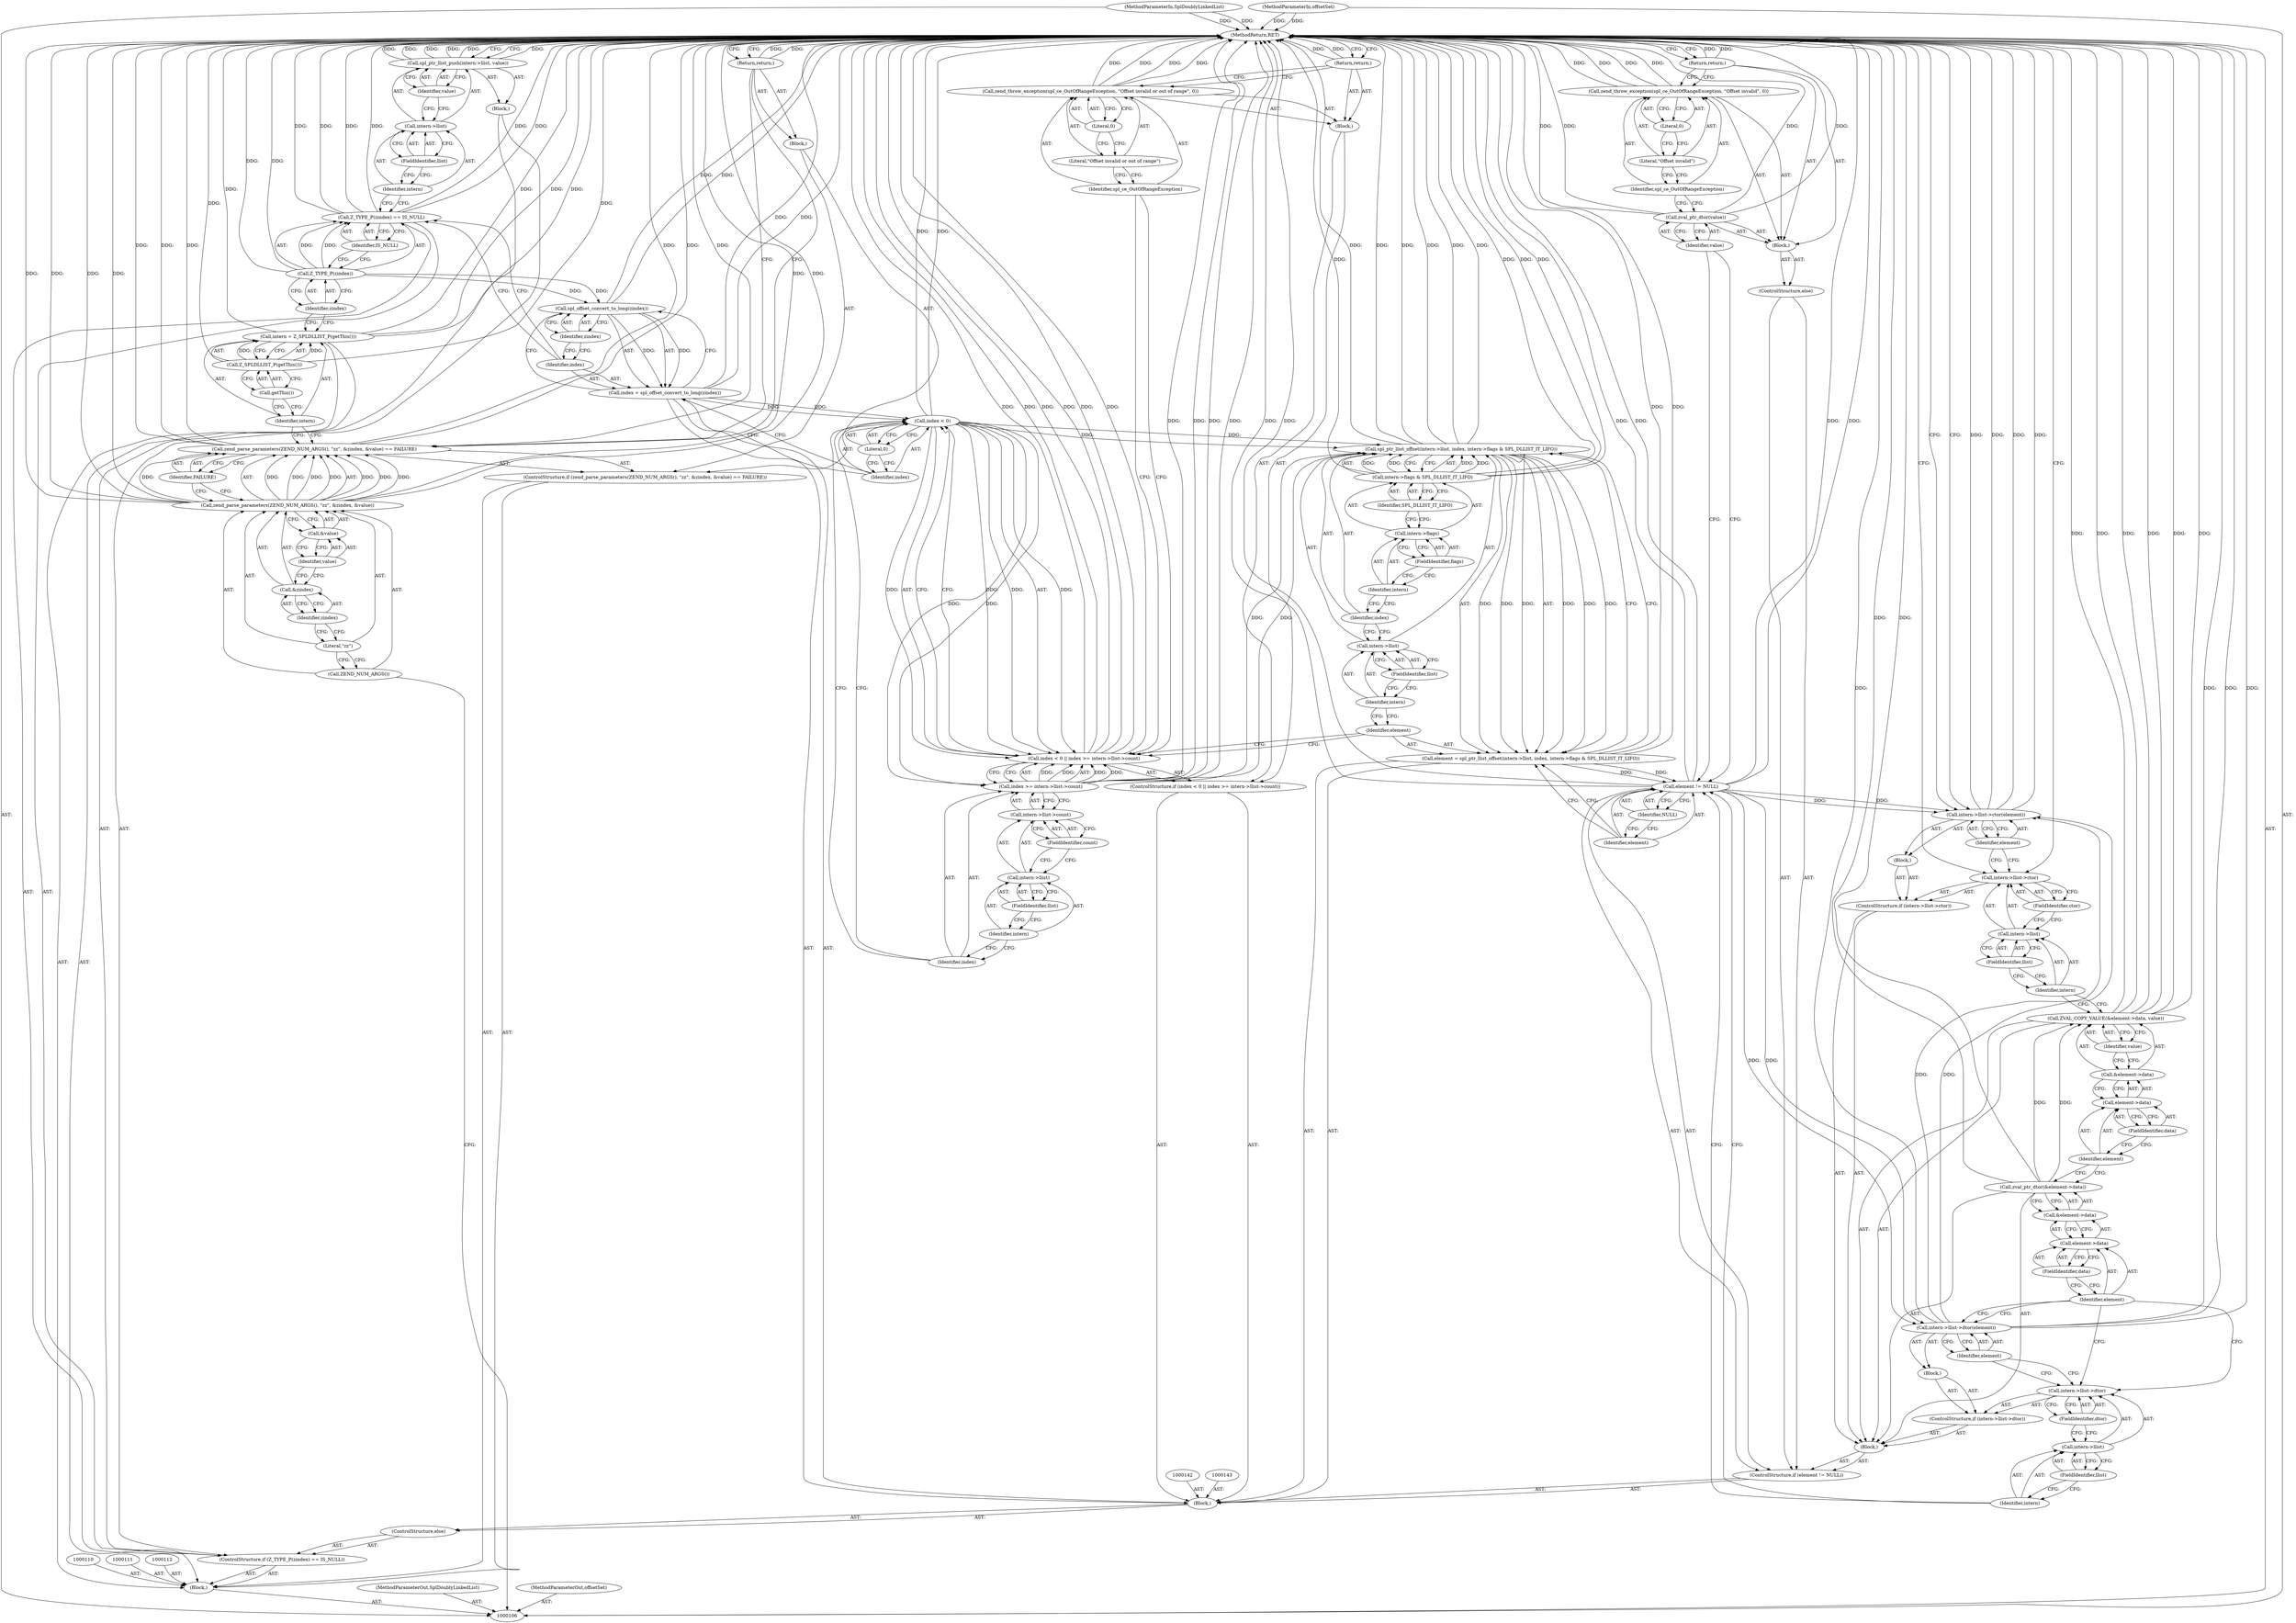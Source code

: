 digraph "0_php-src_28a6ed9f9a36b9c517e4a8a429baf4dd382fc5d5?w=1" {
"1000221" [label="(MethodReturn,RET)"];
"1000107" [label="(MethodParameterIn,SplDoublyLinkedList)"];
"1000336" [label="(MethodParameterOut,SplDoublyLinkedList)"];
"1000108" [label="(MethodParameterIn,offsetSet)"];
"1000337" [label="(MethodParameterOut,offsetSet)"];
"1000125" [label="(Call,intern = Z_SPLDLLIST_P(getThis()))"];
"1000126" [label="(Identifier,intern)"];
"1000127" [label="(Call,Z_SPLDLLIST_P(getThis()))"];
"1000128" [label="(Call,getThis())"];
"1000129" [label="(ControlStructure,if (Z_TYPE_P(zindex) == IS_NULL))"];
"1000132" [label="(Identifier,zindex)"];
"1000133" [label="(Identifier,IS_NULL)"];
"1000134" [label="(Block,)"];
"1000130" [label="(Call,Z_TYPE_P(zindex) == IS_NULL)"];
"1000131" [label="(Call,Z_TYPE_P(zindex))"];
"1000135" [label="(Call,spl_ptr_llist_push(intern->llist, value))"];
"1000136" [label="(Call,intern->llist)"];
"1000137" [label="(Identifier,intern)"];
"1000138" [label="(FieldIdentifier,llist)"];
"1000139" [label="(Identifier,value)"];
"1000140" [label="(ControlStructure,else)"];
"1000141" [label="(Block,)"];
"1000109" [label="(Block,)"];
"1000146" [label="(Call,spl_offset_convert_to_long(zindex))"];
"1000144" [label="(Call,index = spl_offset_convert_to_long(zindex))"];
"1000145" [label="(Identifier,index)"];
"1000147" [label="(Identifier,zindex)"];
"1000152" [label="(Literal,0)"];
"1000153" [label="(Call,index >= intern->llist->count)"];
"1000154" [label="(Identifier,index)"];
"1000155" [label="(Call,intern->llist->count)"];
"1000156" [label="(Call,intern->llist)"];
"1000157" [label="(Identifier,intern)"];
"1000148" [label="(ControlStructure,if (index < 0 || index >= intern->llist->count))"];
"1000158" [label="(FieldIdentifier,llist)"];
"1000159" [label="(FieldIdentifier,count)"];
"1000160" [label="(Block,)"];
"1000149" [label="(Call,index < 0 || index >= intern->llist->count)"];
"1000150" [label="(Call,index < 0)"];
"1000151" [label="(Identifier,index)"];
"1000162" [label="(Identifier,spl_ce_OutOfRangeException)"];
"1000161" [label="(Call,zend_throw_exception(spl_ce_OutOfRangeException, \"Offset invalid or out of range\", 0))"];
"1000163" [label="(Literal,\"Offset invalid or out of range\")"];
"1000164" [label="(Literal,0)"];
"1000165" [label="(Return,return;)"];
"1000168" [label="(Call,spl_ptr_llist_offset(intern->llist, index, intern->flags & SPL_DLLIST_IT_LIFO))"];
"1000166" [label="(Call,element = spl_ptr_llist_offset(intern->llist, index, intern->flags & SPL_DLLIST_IT_LIFO))"];
"1000167" [label="(Identifier,element)"];
"1000169" [label="(Call,intern->llist)"];
"1000170" [label="(Identifier,intern)"];
"1000171" [label="(FieldIdentifier,llist)"];
"1000172" [label="(Identifier,index)"];
"1000173" [label="(Call,intern->flags & SPL_DLLIST_IT_LIFO)"];
"1000174" [label="(Call,intern->flags)"];
"1000175" [label="(Identifier,intern)"];
"1000176" [label="(FieldIdentifier,flags)"];
"1000177" [label="(Identifier,SPL_DLLIST_IT_LIFO)"];
"1000181" [label="(Identifier,NULL)"];
"1000178" [label="(ControlStructure,if (element != NULL))"];
"1000182" [label="(Block,)"];
"1000179" [label="(Call,element != NULL)"];
"1000180" [label="(Identifier,element)"];
"1000187" [label="(FieldIdentifier,llist)"];
"1000188" [label="(FieldIdentifier,dtor)"];
"1000189" [label="(Block,)"];
"1000183" [label="(ControlStructure,if (intern->llist->dtor))"];
"1000184" [label="(Call,intern->llist->dtor)"];
"1000185" [label="(Call,intern->llist)"];
"1000186" [label="(Identifier,intern)"];
"1000191" [label="(Identifier,element)"];
"1000190" [label="(Call,intern->llist->dtor(element))"];
"1000193" [label="(Call,&element->data)"];
"1000194" [label="(Call,element->data)"];
"1000195" [label="(Identifier,element)"];
"1000196" [label="(FieldIdentifier,data)"];
"1000192" [label="(Call,zval_ptr_dtor(&element->data))"];
"1000198" [label="(Call,&element->data)"];
"1000199" [label="(Call,element->data)"];
"1000200" [label="(Identifier,element)"];
"1000201" [label="(FieldIdentifier,data)"];
"1000197" [label="(Call,ZVAL_COPY_VALUE(&element->data, value))"];
"1000202" [label="(Identifier,value)"];
"1000207" [label="(FieldIdentifier,llist)"];
"1000208" [label="(FieldIdentifier,ctor)"];
"1000209" [label="(Block,)"];
"1000203" [label="(ControlStructure,if (intern->llist->ctor))"];
"1000204" [label="(Call,intern->llist->ctor)"];
"1000205" [label="(Call,intern->llist)"];
"1000206" [label="(Identifier,intern)"];
"1000211" [label="(Identifier,element)"];
"1000210" [label="(Call,intern->llist->ctor(element))"];
"1000212" [label="(ControlStructure,else)"];
"1000213" [label="(Block,)"];
"1000215" [label="(Identifier,value)"];
"1000214" [label="(Call,zval_ptr_dtor(value))"];
"1000217" [label="(Identifier,spl_ce_OutOfRangeException)"];
"1000216" [label="(Call,zend_throw_exception(spl_ce_OutOfRangeException, \"Offset invalid\", 0))"];
"1000218" [label="(Literal,\"Offset invalid\")"];
"1000219" [label="(Literal,0)"];
"1000220" [label="(Return,return;)"];
"1000113" [label="(ControlStructure,if (zend_parse_parameters(ZEND_NUM_ARGS(), \"zz\", &zindex, &value) == FAILURE))"];
"1000116" [label="(Call,ZEND_NUM_ARGS())"];
"1000117" [label="(Literal,\"zz\")"];
"1000114" [label="(Call,zend_parse_parameters(ZEND_NUM_ARGS(), \"zz\", &zindex, &value) == FAILURE)"];
"1000115" [label="(Call,zend_parse_parameters(ZEND_NUM_ARGS(), \"zz\", &zindex, &value))"];
"1000118" [label="(Call,&zindex)"];
"1000119" [label="(Identifier,zindex)"];
"1000120" [label="(Call,&value)"];
"1000121" [label="(Identifier,value)"];
"1000122" [label="(Identifier,FAILURE)"];
"1000123" [label="(Block,)"];
"1000124" [label="(Return,return;)"];
"1000221" -> "1000106"  [label="AST: "];
"1000221" -> "1000124"  [label="CFG: "];
"1000221" -> "1000165"  [label="CFG: "];
"1000221" -> "1000220"  [label="CFG: "];
"1000221" -> "1000135"  [label="CFG: "];
"1000221" -> "1000210"  [label="CFG: "];
"1000221" -> "1000204"  [label="CFG: "];
"1000165" -> "1000221"  [label="DDG: "];
"1000124" -> "1000221"  [label="DDG: "];
"1000168" -> "1000221"  [label="DDG: "];
"1000168" -> "1000221"  [label="DDG: "];
"1000168" -> "1000221"  [label="DDG: "];
"1000108" -> "1000221"  [label="DDG: "];
"1000216" -> "1000221"  [label="DDG: "];
"1000216" -> "1000221"  [label="DDG: "];
"1000179" -> "1000221"  [label="DDG: "];
"1000179" -> "1000221"  [label="DDG: "];
"1000179" -> "1000221"  [label="DDG: "];
"1000149" -> "1000221"  [label="DDG: "];
"1000149" -> "1000221"  [label="DDG: "];
"1000149" -> "1000221"  [label="DDG: "];
"1000115" -> "1000221"  [label="DDG: "];
"1000115" -> "1000221"  [label="DDG: "];
"1000115" -> "1000221"  [label="DDG: "];
"1000130" -> "1000221"  [label="DDG: "];
"1000130" -> "1000221"  [label="DDG: "];
"1000130" -> "1000221"  [label="DDG: "];
"1000153" -> "1000221"  [label="DDG: "];
"1000153" -> "1000221"  [label="DDG: "];
"1000197" -> "1000221"  [label="DDG: "];
"1000197" -> "1000221"  [label="DDG: "];
"1000197" -> "1000221"  [label="DDG: "];
"1000127" -> "1000221"  [label="DDG: "];
"1000173" -> "1000221"  [label="DDG: "];
"1000173" -> "1000221"  [label="DDG: "];
"1000166" -> "1000221"  [label="DDG: "];
"1000125" -> "1000221"  [label="DDG: "];
"1000125" -> "1000221"  [label="DDG: "];
"1000210" -> "1000221"  [label="DDG: "];
"1000210" -> "1000221"  [label="DDG: "];
"1000107" -> "1000221"  [label="DDG: "];
"1000150" -> "1000221"  [label="DDG: "];
"1000190" -> "1000221"  [label="DDG: "];
"1000190" -> "1000221"  [label="DDG: "];
"1000114" -> "1000221"  [label="DDG: "];
"1000114" -> "1000221"  [label="DDG: "];
"1000114" -> "1000221"  [label="DDG: "];
"1000214" -> "1000221"  [label="DDG: "];
"1000214" -> "1000221"  [label="DDG: "];
"1000131" -> "1000221"  [label="DDG: "];
"1000135" -> "1000221"  [label="DDG: "];
"1000135" -> "1000221"  [label="DDG: "];
"1000135" -> "1000221"  [label="DDG: "];
"1000161" -> "1000221"  [label="DDG: "];
"1000161" -> "1000221"  [label="DDG: "];
"1000144" -> "1000221"  [label="DDG: "];
"1000146" -> "1000221"  [label="DDG: "];
"1000192" -> "1000221"  [label="DDG: "];
"1000220" -> "1000221"  [label="DDG: "];
"1000107" -> "1000106"  [label="AST: "];
"1000107" -> "1000221"  [label="DDG: "];
"1000336" -> "1000106"  [label="AST: "];
"1000108" -> "1000106"  [label="AST: "];
"1000108" -> "1000221"  [label="DDG: "];
"1000337" -> "1000106"  [label="AST: "];
"1000125" -> "1000109"  [label="AST: "];
"1000125" -> "1000127"  [label="CFG: "];
"1000126" -> "1000125"  [label="AST: "];
"1000127" -> "1000125"  [label="AST: "];
"1000132" -> "1000125"  [label="CFG: "];
"1000125" -> "1000221"  [label="DDG: "];
"1000125" -> "1000221"  [label="DDG: "];
"1000127" -> "1000125"  [label="DDG: "];
"1000126" -> "1000125"  [label="AST: "];
"1000126" -> "1000114"  [label="CFG: "];
"1000128" -> "1000126"  [label="CFG: "];
"1000127" -> "1000125"  [label="AST: "];
"1000127" -> "1000128"  [label="CFG: "];
"1000128" -> "1000127"  [label="AST: "];
"1000125" -> "1000127"  [label="CFG: "];
"1000127" -> "1000221"  [label="DDG: "];
"1000127" -> "1000125"  [label="DDG: "];
"1000128" -> "1000127"  [label="AST: "];
"1000128" -> "1000126"  [label="CFG: "];
"1000127" -> "1000128"  [label="CFG: "];
"1000129" -> "1000109"  [label="AST: "];
"1000130" -> "1000129"  [label="AST: "];
"1000134" -> "1000129"  [label="AST: "];
"1000140" -> "1000129"  [label="AST: "];
"1000132" -> "1000131"  [label="AST: "];
"1000132" -> "1000125"  [label="CFG: "];
"1000131" -> "1000132"  [label="CFG: "];
"1000133" -> "1000130"  [label="AST: "];
"1000133" -> "1000131"  [label="CFG: "];
"1000130" -> "1000133"  [label="CFG: "];
"1000134" -> "1000129"  [label="AST: "];
"1000135" -> "1000134"  [label="AST: "];
"1000130" -> "1000129"  [label="AST: "];
"1000130" -> "1000133"  [label="CFG: "];
"1000131" -> "1000130"  [label="AST: "];
"1000133" -> "1000130"  [label="AST: "];
"1000137" -> "1000130"  [label="CFG: "];
"1000145" -> "1000130"  [label="CFG: "];
"1000130" -> "1000221"  [label="DDG: "];
"1000130" -> "1000221"  [label="DDG: "];
"1000130" -> "1000221"  [label="DDG: "];
"1000131" -> "1000130"  [label="DDG: "];
"1000131" -> "1000130"  [label="AST: "];
"1000131" -> "1000132"  [label="CFG: "];
"1000132" -> "1000131"  [label="AST: "];
"1000133" -> "1000131"  [label="CFG: "];
"1000131" -> "1000221"  [label="DDG: "];
"1000131" -> "1000130"  [label="DDG: "];
"1000131" -> "1000146"  [label="DDG: "];
"1000135" -> "1000134"  [label="AST: "];
"1000135" -> "1000139"  [label="CFG: "];
"1000136" -> "1000135"  [label="AST: "];
"1000139" -> "1000135"  [label="AST: "];
"1000221" -> "1000135"  [label="CFG: "];
"1000135" -> "1000221"  [label="DDG: "];
"1000135" -> "1000221"  [label="DDG: "];
"1000135" -> "1000221"  [label="DDG: "];
"1000136" -> "1000135"  [label="AST: "];
"1000136" -> "1000138"  [label="CFG: "];
"1000137" -> "1000136"  [label="AST: "];
"1000138" -> "1000136"  [label="AST: "];
"1000139" -> "1000136"  [label="CFG: "];
"1000137" -> "1000136"  [label="AST: "];
"1000137" -> "1000130"  [label="CFG: "];
"1000138" -> "1000137"  [label="CFG: "];
"1000138" -> "1000136"  [label="AST: "];
"1000138" -> "1000137"  [label="CFG: "];
"1000136" -> "1000138"  [label="CFG: "];
"1000139" -> "1000135"  [label="AST: "];
"1000139" -> "1000136"  [label="CFG: "];
"1000135" -> "1000139"  [label="CFG: "];
"1000140" -> "1000129"  [label="AST: "];
"1000141" -> "1000140"  [label="AST: "];
"1000141" -> "1000140"  [label="AST: "];
"1000142" -> "1000141"  [label="AST: "];
"1000143" -> "1000141"  [label="AST: "];
"1000144" -> "1000141"  [label="AST: "];
"1000148" -> "1000141"  [label="AST: "];
"1000166" -> "1000141"  [label="AST: "];
"1000178" -> "1000141"  [label="AST: "];
"1000109" -> "1000106"  [label="AST: "];
"1000110" -> "1000109"  [label="AST: "];
"1000111" -> "1000109"  [label="AST: "];
"1000112" -> "1000109"  [label="AST: "];
"1000113" -> "1000109"  [label="AST: "];
"1000125" -> "1000109"  [label="AST: "];
"1000129" -> "1000109"  [label="AST: "];
"1000146" -> "1000144"  [label="AST: "];
"1000146" -> "1000147"  [label="CFG: "];
"1000147" -> "1000146"  [label="AST: "];
"1000144" -> "1000146"  [label="CFG: "];
"1000146" -> "1000221"  [label="DDG: "];
"1000146" -> "1000144"  [label="DDG: "];
"1000131" -> "1000146"  [label="DDG: "];
"1000144" -> "1000141"  [label="AST: "];
"1000144" -> "1000146"  [label="CFG: "];
"1000145" -> "1000144"  [label="AST: "];
"1000146" -> "1000144"  [label="AST: "];
"1000151" -> "1000144"  [label="CFG: "];
"1000144" -> "1000221"  [label="DDG: "];
"1000146" -> "1000144"  [label="DDG: "];
"1000144" -> "1000150"  [label="DDG: "];
"1000145" -> "1000144"  [label="AST: "];
"1000145" -> "1000130"  [label="CFG: "];
"1000147" -> "1000145"  [label="CFG: "];
"1000147" -> "1000146"  [label="AST: "];
"1000147" -> "1000145"  [label="CFG: "];
"1000146" -> "1000147"  [label="CFG: "];
"1000152" -> "1000150"  [label="AST: "];
"1000152" -> "1000151"  [label="CFG: "];
"1000150" -> "1000152"  [label="CFG: "];
"1000153" -> "1000149"  [label="AST: "];
"1000153" -> "1000155"  [label="CFG: "];
"1000154" -> "1000153"  [label="AST: "];
"1000155" -> "1000153"  [label="AST: "];
"1000149" -> "1000153"  [label="CFG: "];
"1000153" -> "1000221"  [label="DDG: "];
"1000153" -> "1000221"  [label="DDG: "];
"1000153" -> "1000149"  [label="DDG: "];
"1000153" -> "1000149"  [label="DDG: "];
"1000150" -> "1000153"  [label="DDG: "];
"1000153" -> "1000168"  [label="DDG: "];
"1000154" -> "1000153"  [label="AST: "];
"1000154" -> "1000150"  [label="CFG: "];
"1000157" -> "1000154"  [label="CFG: "];
"1000155" -> "1000153"  [label="AST: "];
"1000155" -> "1000159"  [label="CFG: "];
"1000156" -> "1000155"  [label="AST: "];
"1000159" -> "1000155"  [label="AST: "];
"1000153" -> "1000155"  [label="CFG: "];
"1000156" -> "1000155"  [label="AST: "];
"1000156" -> "1000158"  [label="CFG: "];
"1000157" -> "1000156"  [label="AST: "];
"1000158" -> "1000156"  [label="AST: "];
"1000159" -> "1000156"  [label="CFG: "];
"1000157" -> "1000156"  [label="AST: "];
"1000157" -> "1000154"  [label="CFG: "];
"1000158" -> "1000157"  [label="CFG: "];
"1000148" -> "1000141"  [label="AST: "];
"1000149" -> "1000148"  [label="AST: "];
"1000160" -> "1000148"  [label="AST: "];
"1000158" -> "1000156"  [label="AST: "];
"1000158" -> "1000157"  [label="CFG: "];
"1000156" -> "1000158"  [label="CFG: "];
"1000159" -> "1000155"  [label="AST: "];
"1000159" -> "1000156"  [label="CFG: "];
"1000155" -> "1000159"  [label="CFG: "];
"1000160" -> "1000148"  [label="AST: "];
"1000161" -> "1000160"  [label="AST: "];
"1000165" -> "1000160"  [label="AST: "];
"1000149" -> "1000148"  [label="AST: "];
"1000149" -> "1000150"  [label="CFG: "];
"1000149" -> "1000153"  [label="CFG: "];
"1000150" -> "1000149"  [label="AST: "];
"1000153" -> "1000149"  [label="AST: "];
"1000162" -> "1000149"  [label="CFG: "];
"1000167" -> "1000149"  [label="CFG: "];
"1000149" -> "1000221"  [label="DDG: "];
"1000149" -> "1000221"  [label="DDG: "];
"1000149" -> "1000221"  [label="DDG: "];
"1000150" -> "1000149"  [label="DDG: "];
"1000150" -> "1000149"  [label="DDG: "];
"1000153" -> "1000149"  [label="DDG: "];
"1000153" -> "1000149"  [label="DDG: "];
"1000150" -> "1000149"  [label="AST: "];
"1000150" -> "1000152"  [label="CFG: "];
"1000151" -> "1000150"  [label="AST: "];
"1000152" -> "1000150"  [label="AST: "];
"1000154" -> "1000150"  [label="CFG: "];
"1000149" -> "1000150"  [label="CFG: "];
"1000150" -> "1000221"  [label="DDG: "];
"1000150" -> "1000149"  [label="DDG: "];
"1000150" -> "1000149"  [label="DDG: "];
"1000144" -> "1000150"  [label="DDG: "];
"1000150" -> "1000153"  [label="DDG: "];
"1000150" -> "1000168"  [label="DDG: "];
"1000151" -> "1000150"  [label="AST: "];
"1000151" -> "1000144"  [label="CFG: "];
"1000152" -> "1000151"  [label="CFG: "];
"1000162" -> "1000161"  [label="AST: "];
"1000162" -> "1000149"  [label="CFG: "];
"1000163" -> "1000162"  [label="CFG: "];
"1000161" -> "1000160"  [label="AST: "];
"1000161" -> "1000164"  [label="CFG: "];
"1000162" -> "1000161"  [label="AST: "];
"1000163" -> "1000161"  [label="AST: "];
"1000164" -> "1000161"  [label="AST: "];
"1000165" -> "1000161"  [label="CFG: "];
"1000161" -> "1000221"  [label="DDG: "];
"1000161" -> "1000221"  [label="DDG: "];
"1000163" -> "1000161"  [label="AST: "];
"1000163" -> "1000162"  [label="CFG: "];
"1000164" -> "1000163"  [label="CFG: "];
"1000164" -> "1000161"  [label="AST: "];
"1000164" -> "1000163"  [label="CFG: "];
"1000161" -> "1000164"  [label="CFG: "];
"1000165" -> "1000160"  [label="AST: "];
"1000165" -> "1000161"  [label="CFG: "];
"1000221" -> "1000165"  [label="CFG: "];
"1000165" -> "1000221"  [label="DDG: "];
"1000168" -> "1000166"  [label="AST: "];
"1000168" -> "1000173"  [label="CFG: "];
"1000169" -> "1000168"  [label="AST: "];
"1000172" -> "1000168"  [label="AST: "];
"1000173" -> "1000168"  [label="AST: "];
"1000166" -> "1000168"  [label="CFG: "];
"1000168" -> "1000221"  [label="DDG: "];
"1000168" -> "1000221"  [label="DDG: "];
"1000168" -> "1000221"  [label="DDG: "];
"1000168" -> "1000166"  [label="DDG: "];
"1000168" -> "1000166"  [label="DDG: "];
"1000168" -> "1000166"  [label="DDG: "];
"1000150" -> "1000168"  [label="DDG: "];
"1000153" -> "1000168"  [label="DDG: "];
"1000173" -> "1000168"  [label="DDG: "];
"1000173" -> "1000168"  [label="DDG: "];
"1000166" -> "1000141"  [label="AST: "];
"1000166" -> "1000168"  [label="CFG: "];
"1000167" -> "1000166"  [label="AST: "];
"1000168" -> "1000166"  [label="AST: "];
"1000180" -> "1000166"  [label="CFG: "];
"1000166" -> "1000221"  [label="DDG: "];
"1000168" -> "1000166"  [label="DDG: "];
"1000168" -> "1000166"  [label="DDG: "];
"1000168" -> "1000166"  [label="DDG: "];
"1000166" -> "1000179"  [label="DDG: "];
"1000167" -> "1000166"  [label="AST: "];
"1000167" -> "1000149"  [label="CFG: "];
"1000170" -> "1000167"  [label="CFG: "];
"1000169" -> "1000168"  [label="AST: "];
"1000169" -> "1000171"  [label="CFG: "];
"1000170" -> "1000169"  [label="AST: "];
"1000171" -> "1000169"  [label="AST: "];
"1000172" -> "1000169"  [label="CFG: "];
"1000170" -> "1000169"  [label="AST: "];
"1000170" -> "1000167"  [label="CFG: "];
"1000171" -> "1000170"  [label="CFG: "];
"1000171" -> "1000169"  [label="AST: "];
"1000171" -> "1000170"  [label="CFG: "];
"1000169" -> "1000171"  [label="CFG: "];
"1000172" -> "1000168"  [label="AST: "];
"1000172" -> "1000169"  [label="CFG: "];
"1000175" -> "1000172"  [label="CFG: "];
"1000173" -> "1000168"  [label="AST: "];
"1000173" -> "1000177"  [label="CFG: "];
"1000174" -> "1000173"  [label="AST: "];
"1000177" -> "1000173"  [label="AST: "];
"1000168" -> "1000173"  [label="CFG: "];
"1000173" -> "1000221"  [label="DDG: "];
"1000173" -> "1000221"  [label="DDG: "];
"1000173" -> "1000168"  [label="DDG: "];
"1000173" -> "1000168"  [label="DDG: "];
"1000174" -> "1000173"  [label="AST: "];
"1000174" -> "1000176"  [label="CFG: "];
"1000175" -> "1000174"  [label="AST: "];
"1000176" -> "1000174"  [label="AST: "];
"1000177" -> "1000174"  [label="CFG: "];
"1000175" -> "1000174"  [label="AST: "];
"1000175" -> "1000172"  [label="CFG: "];
"1000176" -> "1000175"  [label="CFG: "];
"1000176" -> "1000174"  [label="AST: "];
"1000176" -> "1000175"  [label="CFG: "];
"1000174" -> "1000176"  [label="CFG: "];
"1000177" -> "1000173"  [label="AST: "];
"1000177" -> "1000174"  [label="CFG: "];
"1000173" -> "1000177"  [label="CFG: "];
"1000181" -> "1000179"  [label="AST: "];
"1000181" -> "1000180"  [label="CFG: "];
"1000179" -> "1000181"  [label="CFG: "];
"1000178" -> "1000141"  [label="AST: "];
"1000179" -> "1000178"  [label="AST: "];
"1000182" -> "1000178"  [label="AST: "];
"1000212" -> "1000178"  [label="AST: "];
"1000182" -> "1000178"  [label="AST: "];
"1000183" -> "1000182"  [label="AST: "];
"1000192" -> "1000182"  [label="AST: "];
"1000197" -> "1000182"  [label="AST: "];
"1000203" -> "1000182"  [label="AST: "];
"1000179" -> "1000178"  [label="AST: "];
"1000179" -> "1000181"  [label="CFG: "];
"1000180" -> "1000179"  [label="AST: "];
"1000181" -> "1000179"  [label="AST: "];
"1000186" -> "1000179"  [label="CFG: "];
"1000215" -> "1000179"  [label="CFG: "];
"1000179" -> "1000221"  [label="DDG: "];
"1000179" -> "1000221"  [label="DDG: "];
"1000179" -> "1000221"  [label="DDG: "];
"1000166" -> "1000179"  [label="DDG: "];
"1000179" -> "1000190"  [label="DDG: "];
"1000179" -> "1000210"  [label="DDG: "];
"1000180" -> "1000179"  [label="AST: "];
"1000180" -> "1000166"  [label="CFG: "];
"1000181" -> "1000180"  [label="CFG: "];
"1000187" -> "1000185"  [label="AST: "];
"1000187" -> "1000186"  [label="CFG: "];
"1000185" -> "1000187"  [label="CFG: "];
"1000188" -> "1000184"  [label="AST: "];
"1000188" -> "1000185"  [label="CFG: "];
"1000184" -> "1000188"  [label="CFG: "];
"1000189" -> "1000183"  [label="AST: "];
"1000190" -> "1000189"  [label="AST: "];
"1000183" -> "1000182"  [label="AST: "];
"1000184" -> "1000183"  [label="AST: "];
"1000189" -> "1000183"  [label="AST: "];
"1000184" -> "1000183"  [label="AST: "];
"1000184" -> "1000188"  [label="CFG: "];
"1000185" -> "1000184"  [label="AST: "];
"1000188" -> "1000184"  [label="AST: "];
"1000191" -> "1000184"  [label="CFG: "];
"1000195" -> "1000184"  [label="CFG: "];
"1000185" -> "1000184"  [label="AST: "];
"1000185" -> "1000187"  [label="CFG: "];
"1000186" -> "1000185"  [label="AST: "];
"1000187" -> "1000185"  [label="AST: "];
"1000188" -> "1000185"  [label="CFG: "];
"1000186" -> "1000185"  [label="AST: "];
"1000186" -> "1000179"  [label="CFG: "];
"1000187" -> "1000186"  [label="CFG: "];
"1000191" -> "1000190"  [label="AST: "];
"1000191" -> "1000184"  [label="CFG: "];
"1000190" -> "1000191"  [label="CFG: "];
"1000190" -> "1000189"  [label="AST: "];
"1000190" -> "1000191"  [label="CFG: "];
"1000191" -> "1000190"  [label="AST: "];
"1000195" -> "1000190"  [label="CFG: "];
"1000190" -> "1000221"  [label="DDG: "];
"1000190" -> "1000221"  [label="DDG: "];
"1000179" -> "1000190"  [label="DDG: "];
"1000190" -> "1000210"  [label="DDG: "];
"1000193" -> "1000192"  [label="AST: "];
"1000193" -> "1000194"  [label="CFG: "];
"1000194" -> "1000193"  [label="AST: "];
"1000192" -> "1000193"  [label="CFG: "];
"1000194" -> "1000193"  [label="AST: "];
"1000194" -> "1000196"  [label="CFG: "];
"1000195" -> "1000194"  [label="AST: "];
"1000196" -> "1000194"  [label="AST: "];
"1000193" -> "1000194"  [label="CFG: "];
"1000195" -> "1000194"  [label="AST: "];
"1000195" -> "1000190"  [label="CFG: "];
"1000195" -> "1000184"  [label="CFG: "];
"1000196" -> "1000195"  [label="CFG: "];
"1000196" -> "1000194"  [label="AST: "];
"1000196" -> "1000195"  [label="CFG: "];
"1000194" -> "1000196"  [label="CFG: "];
"1000192" -> "1000182"  [label="AST: "];
"1000192" -> "1000193"  [label="CFG: "];
"1000193" -> "1000192"  [label="AST: "];
"1000200" -> "1000192"  [label="CFG: "];
"1000192" -> "1000221"  [label="DDG: "];
"1000192" -> "1000197"  [label="DDG: "];
"1000198" -> "1000197"  [label="AST: "];
"1000198" -> "1000199"  [label="CFG: "];
"1000199" -> "1000198"  [label="AST: "];
"1000202" -> "1000198"  [label="CFG: "];
"1000199" -> "1000198"  [label="AST: "];
"1000199" -> "1000201"  [label="CFG: "];
"1000200" -> "1000199"  [label="AST: "];
"1000201" -> "1000199"  [label="AST: "];
"1000198" -> "1000199"  [label="CFG: "];
"1000200" -> "1000199"  [label="AST: "];
"1000200" -> "1000192"  [label="CFG: "];
"1000201" -> "1000200"  [label="CFG: "];
"1000201" -> "1000199"  [label="AST: "];
"1000201" -> "1000200"  [label="CFG: "];
"1000199" -> "1000201"  [label="CFG: "];
"1000197" -> "1000182"  [label="AST: "];
"1000197" -> "1000202"  [label="CFG: "];
"1000198" -> "1000197"  [label="AST: "];
"1000202" -> "1000197"  [label="AST: "];
"1000206" -> "1000197"  [label="CFG: "];
"1000197" -> "1000221"  [label="DDG: "];
"1000197" -> "1000221"  [label="DDG: "];
"1000197" -> "1000221"  [label="DDG: "];
"1000192" -> "1000197"  [label="DDG: "];
"1000202" -> "1000197"  [label="AST: "];
"1000202" -> "1000198"  [label="CFG: "];
"1000197" -> "1000202"  [label="CFG: "];
"1000207" -> "1000205"  [label="AST: "];
"1000207" -> "1000206"  [label="CFG: "];
"1000205" -> "1000207"  [label="CFG: "];
"1000208" -> "1000204"  [label="AST: "];
"1000208" -> "1000205"  [label="CFG: "];
"1000204" -> "1000208"  [label="CFG: "];
"1000209" -> "1000203"  [label="AST: "];
"1000210" -> "1000209"  [label="AST: "];
"1000203" -> "1000182"  [label="AST: "];
"1000204" -> "1000203"  [label="AST: "];
"1000209" -> "1000203"  [label="AST: "];
"1000204" -> "1000203"  [label="AST: "];
"1000204" -> "1000208"  [label="CFG: "];
"1000205" -> "1000204"  [label="AST: "];
"1000208" -> "1000204"  [label="AST: "];
"1000211" -> "1000204"  [label="CFG: "];
"1000221" -> "1000204"  [label="CFG: "];
"1000205" -> "1000204"  [label="AST: "];
"1000205" -> "1000207"  [label="CFG: "];
"1000206" -> "1000205"  [label="AST: "];
"1000207" -> "1000205"  [label="AST: "];
"1000208" -> "1000205"  [label="CFG: "];
"1000206" -> "1000205"  [label="AST: "];
"1000206" -> "1000197"  [label="CFG: "];
"1000207" -> "1000206"  [label="CFG: "];
"1000211" -> "1000210"  [label="AST: "];
"1000211" -> "1000204"  [label="CFG: "];
"1000210" -> "1000211"  [label="CFG: "];
"1000210" -> "1000209"  [label="AST: "];
"1000210" -> "1000211"  [label="CFG: "];
"1000211" -> "1000210"  [label="AST: "];
"1000221" -> "1000210"  [label="CFG: "];
"1000210" -> "1000221"  [label="DDG: "];
"1000210" -> "1000221"  [label="DDG: "];
"1000190" -> "1000210"  [label="DDG: "];
"1000179" -> "1000210"  [label="DDG: "];
"1000212" -> "1000178"  [label="AST: "];
"1000213" -> "1000212"  [label="AST: "];
"1000213" -> "1000212"  [label="AST: "];
"1000214" -> "1000213"  [label="AST: "];
"1000216" -> "1000213"  [label="AST: "];
"1000220" -> "1000213"  [label="AST: "];
"1000215" -> "1000214"  [label="AST: "];
"1000215" -> "1000179"  [label="CFG: "];
"1000214" -> "1000215"  [label="CFG: "];
"1000214" -> "1000213"  [label="AST: "];
"1000214" -> "1000215"  [label="CFG: "];
"1000215" -> "1000214"  [label="AST: "];
"1000217" -> "1000214"  [label="CFG: "];
"1000214" -> "1000221"  [label="DDG: "];
"1000214" -> "1000221"  [label="DDG: "];
"1000217" -> "1000216"  [label="AST: "];
"1000217" -> "1000214"  [label="CFG: "];
"1000218" -> "1000217"  [label="CFG: "];
"1000216" -> "1000213"  [label="AST: "];
"1000216" -> "1000219"  [label="CFG: "];
"1000217" -> "1000216"  [label="AST: "];
"1000218" -> "1000216"  [label="AST: "];
"1000219" -> "1000216"  [label="AST: "];
"1000220" -> "1000216"  [label="CFG: "];
"1000216" -> "1000221"  [label="DDG: "];
"1000216" -> "1000221"  [label="DDG: "];
"1000218" -> "1000216"  [label="AST: "];
"1000218" -> "1000217"  [label="CFG: "];
"1000219" -> "1000218"  [label="CFG: "];
"1000219" -> "1000216"  [label="AST: "];
"1000219" -> "1000218"  [label="CFG: "];
"1000216" -> "1000219"  [label="CFG: "];
"1000220" -> "1000213"  [label="AST: "];
"1000220" -> "1000216"  [label="CFG: "];
"1000221" -> "1000220"  [label="CFG: "];
"1000220" -> "1000221"  [label="DDG: "];
"1000113" -> "1000109"  [label="AST: "];
"1000114" -> "1000113"  [label="AST: "];
"1000123" -> "1000113"  [label="AST: "];
"1000116" -> "1000115"  [label="AST: "];
"1000116" -> "1000106"  [label="CFG: "];
"1000117" -> "1000116"  [label="CFG: "];
"1000117" -> "1000115"  [label="AST: "];
"1000117" -> "1000116"  [label="CFG: "];
"1000119" -> "1000117"  [label="CFG: "];
"1000114" -> "1000113"  [label="AST: "];
"1000114" -> "1000122"  [label="CFG: "];
"1000115" -> "1000114"  [label="AST: "];
"1000122" -> "1000114"  [label="AST: "];
"1000124" -> "1000114"  [label="CFG: "];
"1000126" -> "1000114"  [label="CFG: "];
"1000114" -> "1000221"  [label="DDG: "];
"1000114" -> "1000221"  [label="DDG: "];
"1000114" -> "1000221"  [label="DDG: "];
"1000115" -> "1000114"  [label="DDG: "];
"1000115" -> "1000114"  [label="DDG: "];
"1000115" -> "1000114"  [label="DDG: "];
"1000115" -> "1000114"  [label="DDG: "];
"1000115" -> "1000114"  [label="AST: "];
"1000115" -> "1000120"  [label="CFG: "];
"1000116" -> "1000115"  [label="AST: "];
"1000117" -> "1000115"  [label="AST: "];
"1000118" -> "1000115"  [label="AST: "];
"1000120" -> "1000115"  [label="AST: "];
"1000122" -> "1000115"  [label="CFG: "];
"1000115" -> "1000221"  [label="DDG: "];
"1000115" -> "1000221"  [label="DDG: "];
"1000115" -> "1000221"  [label="DDG: "];
"1000115" -> "1000114"  [label="DDG: "];
"1000115" -> "1000114"  [label="DDG: "];
"1000115" -> "1000114"  [label="DDG: "];
"1000115" -> "1000114"  [label="DDG: "];
"1000118" -> "1000115"  [label="AST: "];
"1000118" -> "1000119"  [label="CFG: "];
"1000119" -> "1000118"  [label="AST: "];
"1000121" -> "1000118"  [label="CFG: "];
"1000119" -> "1000118"  [label="AST: "];
"1000119" -> "1000117"  [label="CFG: "];
"1000118" -> "1000119"  [label="CFG: "];
"1000120" -> "1000115"  [label="AST: "];
"1000120" -> "1000121"  [label="CFG: "];
"1000121" -> "1000120"  [label="AST: "];
"1000115" -> "1000120"  [label="CFG: "];
"1000121" -> "1000120"  [label="AST: "];
"1000121" -> "1000118"  [label="CFG: "];
"1000120" -> "1000121"  [label="CFG: "];
"1000122" -> "1000114"  [label="AST: "];
"1000122" -> "1000115"  [label="CFG: "];
"1000114" -> "1000122"  [label="CFG: "];
"1000123" -> "1000113"  [label="AST: "];
"1000124" -> "1000123"  [label="AST: "];
"1000124" -> "1000123"  [label="AST: "];
"1000124" -> "1000114"  [label="CFG: "];
"1000221" -> "1000124"  [label="CFG: "];
"1000124" -> "1000221"  [label="DDG: "];
}
